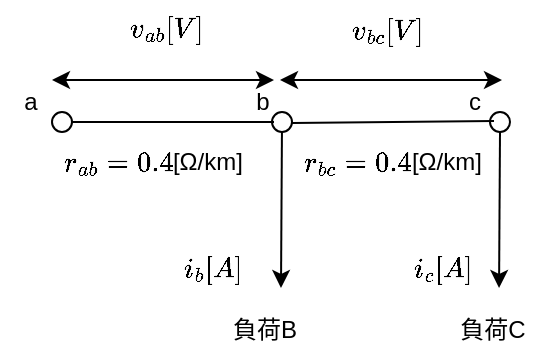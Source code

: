 <mxfile>
    <diagram id="OegJ9Nn6N-6bbSoRedIr" name="ページ1">
        <mxGraphModel dx="616" dy="511" grid="1" gridSize="10" guides="1" tooltips="1" connect="1" arrows="1" fold="1" page="1" pageScale="1" pageWidth="827" pageHeight="1169" math="1" shadow="0">
            <root>
                <mxCell id="0"/>
                <mxCell id="1" parent="0"/>
                <mxCell id="22" value="負荷B" style="text;html=1;align=center;verticalAlign=middle;resizable=0;points=[];autosize=1;strokeColor=none;fillColor=none;" parent="1" vertex="1">
                    <mxGeometry x="205" y="250" width="60" height="30" as="geometry"/>
                </mxCell>
                <mxCell id="31" value="" style="endArrow=none;html=1;strokeWidth=1;startArrow=none;" parent="1" edge="1" source="133">
                    <mxGeometry width="100" relative="1" as="geometry">
                        <mxPoint x="139" y="161" as="sourcePoint"/>
                        <mxPoint x="240" y="160" as="targetPoint"/>
                    </mxGeometry>
                </mxCell>
                <mxCell id="77" value="`i_b[A]`" style="text;html=1;align=center;verticalAlign=middle;resizable=0;points=[];autosize=1;strokeColor=none;fillColor=none;" parent="1" vertex="1">
                    <mxGeometry x="179" y="220" width="60" height="30" as="geometry"/>
                </mxCell>
                <mxCell id="78" style="edgeStyle=none;html=1;entryX=0.959;entryY=-0.125;entryDx=0;entryDy=0;entryPerimeter=0;" parent="1" edge="1">
                    <mxGeometry relative="1" as="geometry">
                        <mxPoint x="353" y="166" as="sourcePoint"/>
                        <mxPoint x="352.53" y="244" as="targetPoint"/>
                    </mxGeometry>
                </mxCell>
                <mxCell id="115" value="" style="ellipse;whiteSpace=wrap;html=1;aspect=fixed;" vertex="1" parent="1">
                    <mxGeometry x="129" y="156" width="10" height="10" as="geometry"/>
                </mxCell>
                <mxCell id="117" value="" style="ellipse;whiteSpace=wrap;html=1;aspect=fixed;" vertex="1" parent="1">
                    <mxGeometry x="239" y="156" width="10" height="10" as="geometry"/>
                </mxCell>
                <mxCell id="119" value="" style="ellipse;whiteSpace=wrap;html=1;aspect=fixed;" vertex="1" parent="1">
                    <mxGeometry x="348" y="156" width="10" height="10" as="geometry"/>
                </mxCell>
                <mxCell id="121" value="" style="endArrow=none;html=1;strokeWidth=1;" edge="1" parent="1">
                    <mxGeometry width="100" relative="1" as="geometry">
                        <mxPoint x="249" y="161.5" as="sourcePoint"/>
                        <mxPoint x="350" y="160.5" as="targetPoint"/>
                    </mxGeometry>
                </mxCell>
                <mxCell id="122" style="edgeStyle=none;html=1;entryX=0.959;entryY=-0.125;entryDx=0;entryDy=0;entryPerimeter=0;" edge="1" parent="1">
                    <mxGeometry relative="1" as="geometry">
                        <mxPoint x="243.97" y="166" as="sourcePoint"/>
                        <mxPoint x="243.5" y="244" as="targetPoint"/>
                    </mxGeometry>
                </mxCell>
                <mxCell id="123" value="負荷C" style="text;html=1;align=center;verticalAlign=middle;resizable=0;points=[];autosize=1;strokeColor=none;fillColor=none;" vertex="1" parent="1">
                    <mxGeometry x="319" y="250" width="60" height="30" as="geometry"/>
                </mxCell>
                <mxCell id="124" value="" style="endArrow=classic;startArrow=classic;html=1;" edge="1" parent="1">
                    <mxGeometry width="50" height="50" relative="1" as="geometry">
                        <mxPoint x="129" y="140" as="sourcePoint"/>
                        <mxPoint x="240" y="140" as="targetPoint"/>
                    </mxGeometry>
                </mxCell>
                <mxCell id="125" value="`v_{ab}[V]`" style="text;html=1;align=center;verticalAlign=middle;resizable=0;points=[];autosize=1;strokeColor=none;fillColor=none;" vertex="1" parent="1">
                    <mxGeometry x="146" y="100" width="80" height="30" as="geometry"/>
                </mxCell>
                <mxCell id="127" value="" style="endArrow=classic;startArrow=classic;html=1;" edge="1" parent="1">
                    <mxGeometry width="50" height="50" relative="1" as="geometry">
                        <mxPoint x="243" y="140" as="sourcePoint"/>
                        <mxPoint x="354" y="140" as="targetPoint"/>
                    </mxGeometry>
                </mxCell>
                <mxCell id="128" value="`v_{bc}[V]`" style="text;html=1;align=center;verticalAlign=middle;resizable=0;points=[];autosize=1;strokeColor=none;fillColor=none;" vertex="1" parent="1">
                    <mxGeometry x="256" y="101" width="80" height="30" as="geometry"/>
                </mxCell>
                <mxCell id="129" value="`r_{ab}=0.4`[Ω/km]" style="text;html=1;align=center;verticalAlign=middle;resizable=0;points=[];autosize=1;strokeColor=none;fillColor=none;" vertex="1" parent="1">
                    <mxGeometry x="119" y="166" width="120" height="30" as="geometry"/>
                </mxCell>
                <mxCell id="130" value="`r_{bc}=0.4`[Ω/km]" style="text;html=1;align=center;verticalAlign=middle;resizable=0;points=[];autosize=1;strokeColor=none;fillColor=none;" vertex="1" parent="1">
                    <mxGeometry x="239" y="166" width="120" height="30" as="geometry"/>
                </mxCell>
                <mxCell id="131" value="a" style="text;html=1;align=center;verticalAlign=middle;resizable=0;points=[];autosize=1;strokeColor=none;fillColor=none;" vertex="1" parent="1">
                    <mxGeometry x="103" y="136" width="30" height="30" as="geometry"/>
                </mxCell>
                <mxCell id="134" value="" style="endArrow=none;html=1;strokeWidth=1;" edge="1" parent="1">
                    <mxGeometry width="100" relative="1" as="geometry">
                        <mxPoint x="139" y="161" as="sourcePoint"/>
                        <mxPoint x="240" y="161" as="targetPoint"/>
                    </mxGeometry>
                </mxCell>
                <mxCell id="133" value="b" style="text;html=1;align=center;verticalAlign=middle;resizable=0;points=[];autosize=1;strokeColor=none;fillColor=none;" vertex="1" parent="1">
                    <mxGeometry x="219" y="136" width="30" height="30" as="geometry"/>
                </mxCell>
                <mxCell id="135" value="c" style="text;html=1;align=center;verticalAlign=middle;resizable=0;points=[];autosize=1;strokeColor=none;fillColor=none;" vertex="1" parent="1">
                    <mxGeometry x="325" y="136" width="30" height="30" as="geometry"/>
                </mxCell>
                <mxCell id="136" value="`i_c[A]`" style="text;html=1;align=center;verticalAlign=middle;resizable=0;points=[];autosize=1;strokeColor=none;fillColor=none;" vertex="1" parent="1">
                    <mxGeometry x="294" y="220" width="60" height="30" as="geometry"/>
                </mxCell>
            </root>
        </mxGraphModel>
    </diagram>
</mxfile>